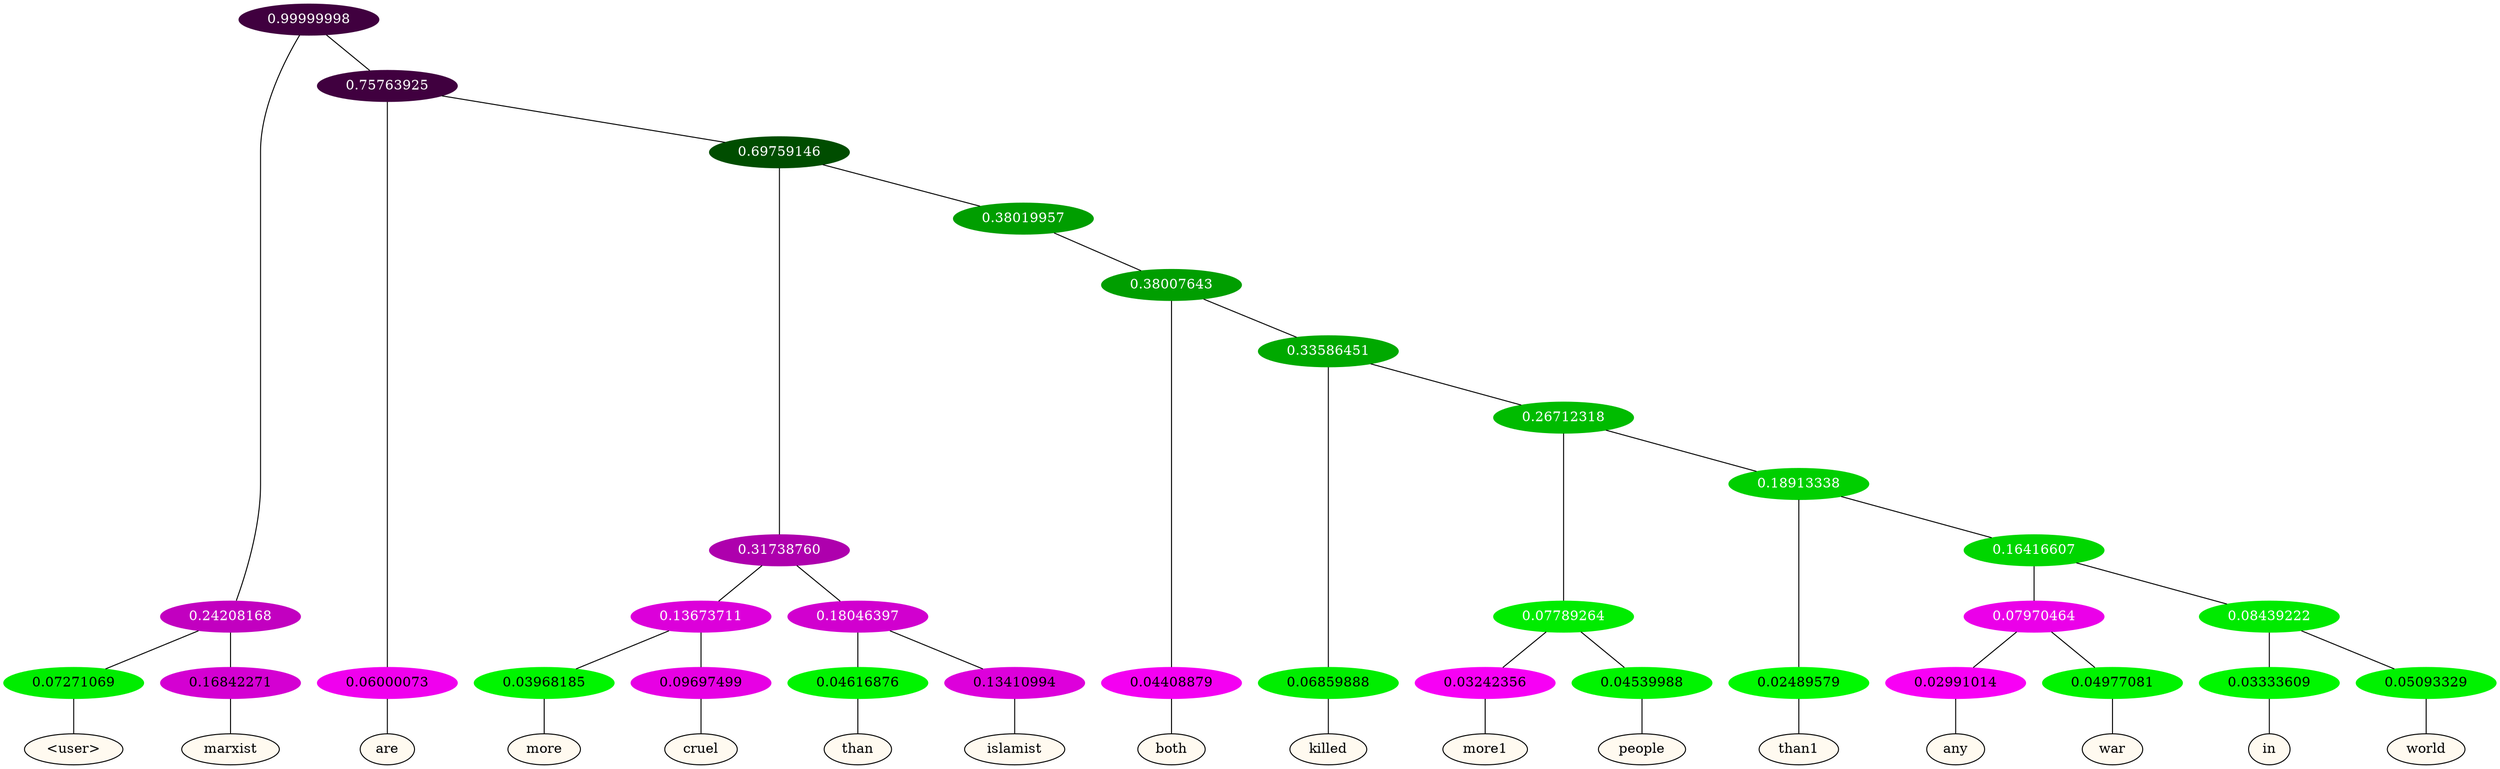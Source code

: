 graph {
	node [format=png height=0.15 nodesep=0.001 ordering=out overlap=prism overlap_scaling=0.01 ranksep=0.001 ratio=0.2 style=filled width=0.15]
	{
		rank=same
		a_w_3 [label="\<user\>" color=black fillcolor=floralwhite style="filled,solid"]
		a_w_4 [label=marxist color=black fillcolor=floralwhite style="filled,solid"]
		a_w_5 [label=are color=black fillcolor=floralwhite style="filled,solid"]
		a_w_12 [label=more color=black fillcolor=floralwhite style="filled,solid"]
		a_w_13 [label=cruel color=black fillcolor=floralwhite style="filled,solid"]
		a_w_14 [label=than color=black fillcolor=floralwhite style="filled,solid"]
		a_w_15 [label=islamist color=black fillcolor=floralwhite style="filled,solid"]
		a_w_16 [label=both color=black fillcolor=floralwhite style="filled,solid"]
		a_w_18 [label=killed color=black fillcolor=floralwhite style="filled,solid"]
		a_w_22 [label=more1 color=black fillcolor=floralwhite style="filled,solid"]
		a_w_23 [label=people color=black fillcolor=floralwhite style="filled,solid"]
		a_w_24 [label=than1 color=black fillcolor=floralwhite style="filled,solid"]
		a_w_28 [label=any color=black fillcolor=floralwhite style="filled,solid"]
		a_w_29 [label=war color=black fillcolor=floralwhite style="filled,solid"]
		a_w_30 [label=in color=black fillcolor=floralwhite style="filled,solid"]
		a_w_31 [label=world color=black fillcolor=floralwhite style="filled,solid"]
	}
	a_n_3 -- a_w_3
	a_n_4 -- a_w_4
	a_n_5 -- a_w_5
	a_n_12 -- a_w_12
	a_n_13 -- a_w_13
	a_n_14 -- a_w_14
	a_n_15 -- a_w_15
	a_n_16 -- a_w_16
	a_n_18 -- a_w_18
	a_n_22 -- a_w_22
	a_n_23 -- a_w_23
	a_n_24 -- a_w_24
	a_n_28 -- a_w_28
	a_n_29 -- a_w_29
	a_n_30 -- a_w_30
	a_n_31 -- a_w_31
	{
		rank=same
		a_n_3 [label=0.07271069 color="0.334 1.000 0.927" fontcolor=black]
		a_n_4 [label=0.16842271 color="0.835 1.000 0.832" fontcolor=black]
		a_n_5 [label=0.06000073 color="0.835 1.000 0.940" fontcolor=black]
		a_n_12 [label=0.03968185 color="0.334 1.000 0.960" fontcolor=black]
		a_n_13 [label=0.09697499 color="0.835 1.000 0.903" fontcolor=black]
		a_n_14 [label=0.04616876 color="0.334 1.000 0.954" fontcolor=black]
		a_n_15 [label=0.13410994 color="0.835 1.000 0.866" fontcolor=black]
		a_n_16 [label=0.04408879 color="0.835 1.000 0.956" fontcolor=black]
		a_n_18 [label=0.06859888 color="0.334 1.000 0.931" fontcolor=black]
		a_n_22 [label=0.03242356 color="0.835 1.000 0.968" fontcolor=black]
		a_n_23 [label=0.04539988 color="0.334 1.000 0.955" fontcolor=black]
		a_n_24 [label=0.02489579 color="0.334 1.000 0.975" fontcolor=black]
		a_n_28 [label=0.02991014 color="0.835 1.000 0.970" fontcolor=black]
		a_n_29 [label=0.04977081 color="0.334 1.000 0.950" fontcolor=black]
		a_n_30 [label=0.03333609 color="0.334 1.000 0.967" fontcolor=black]
		a_n_31 [label=0.05093329 color="0.334 1.000 0.949" fontcolor=black]
	}
	a_n_0 [label=0.99999998 color="0.835 1.000 0.250" fontcolor=grey99]
	a_n_1 [label=0.24208168 color="0.835 1.000 0.758" fontcolor=grey99]
	a_n_0 -- a_n_1
	a_n_2 [label=0.75763925 color="0.835 1.000 0.250" fontcolor=grey99]
	a_n_0 -- a_n_2
	a_n_1 -- a_n_3
	a_n_1 -- a_n_4
	a_n_2 -- a_n_5
	a_n_6 [label=0.69759146 color="0.334 1.000 0.302" fontcolor=grey99]
	a_n_2 -- a_n_6
	a_n_7 [label=0.31738760 color="0.835 1.000 0.683" fontcolor=grey99]
	a_n_6 -- a_n_7
	a_n_8 [label=0.38019957 color="0.334 1.000 0.620" fontcolor=grey99]
	a_n_6 -- a_n_8
	a_n_9 [label=0.13673711 color="0.835 1.000 0.863" fontcolor=grey99]
	a_n_7 -- a_n_9
	a_n_10 [label=0.18046397 color="0.835 1.000 0.820" fontcolor=grey99]
	a_n_7 -- a_n_10
	a_n_11 [label=0.38007643 color="0.334 1.000 0.620" fontcolor=grey99]
	a_n_8 -- a_n_11
	a_n_9 -- a_n_12
	a_n_9 -- a_n_13
	a_n_10 -- a_n_14
	a_n_10 -- a_n_15
	a_n_11 -- a_n_16
	a_n_17 [label=0.33586451 color="0.334 1.000 0.664" fontcolor=grey99]
	a_n_11 -- a_n_17
	a_n_17 -- a_n_18
	a_n_19 [label=0.26712318 color="0.334 1.000 0.733" fontcolor=grey99]
	a_n_17 -- a_n_19
	a_n_20 [label=0.07789264 color="0.334 1.000 0.922" fontcolor=grey99]
	a_n_19 -- a_n_20
	a_n_21 [label=0.18913338 color="0.334 1.000 0.811" fontcolor=grey99]
	a_n_19 -- a_n_21
	a_n_20 -- a_n_22
	a_n_20 -- a_n_23
	a_n_21 -- a_n_24
	a_n_25 [label=0.16416607 color="0.334 1.000 0.836" fontcolor=grey99]
	a_n_21 -- a_n_25
	a_n_26 [label=0.07970464 color="0.835 1.000 0.920" fontcolor=grey99]
	a_n_25 -- a_n_26
	a_n_27 [label=0.08439222 color="0.334 1.000 0.916" fontcolor=grey99]
	a_n_25 -- a_n_27
	a_n_26 -- a_n_28
	a_n_26 -- a_n_29
	a_n_27 -- a_n_30
	a_n_27 -- a_n_31
}
